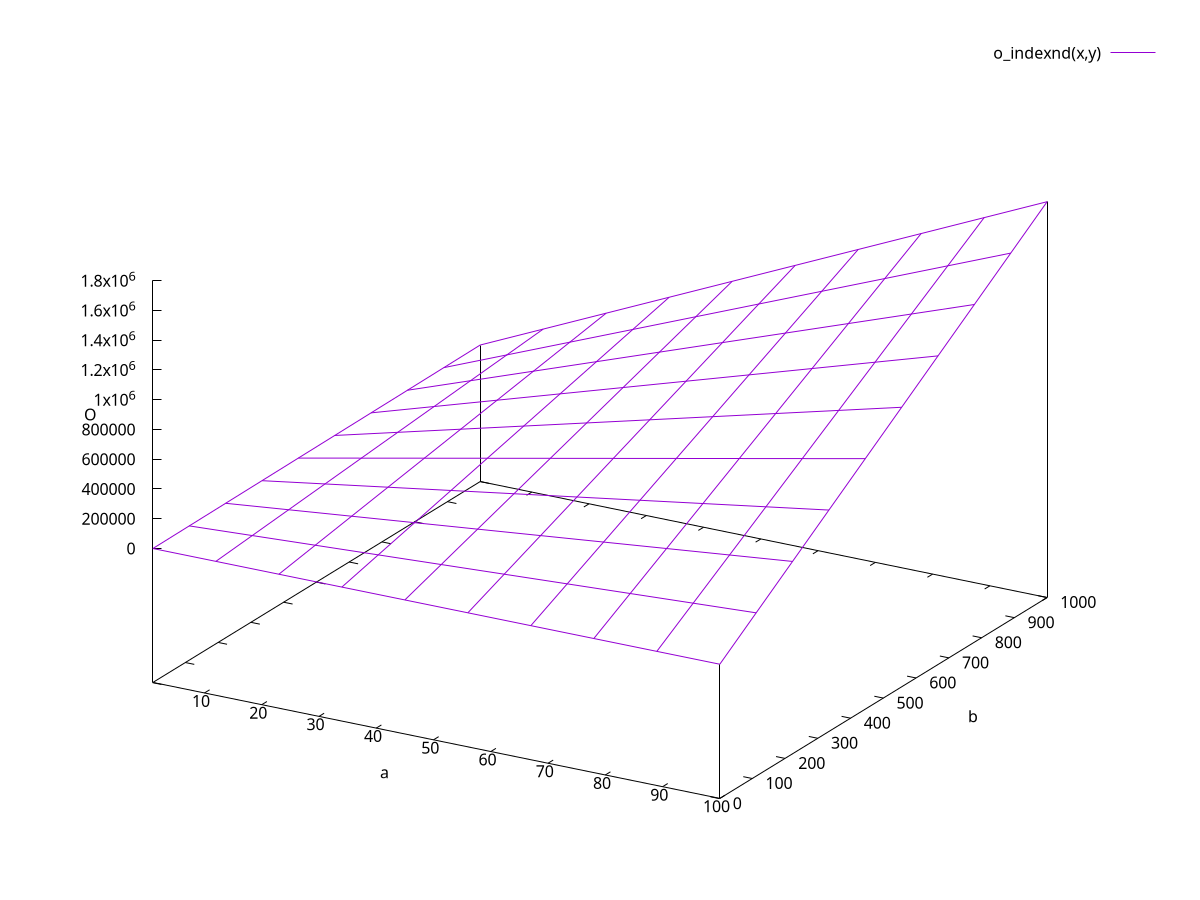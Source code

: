 ##-- EXPLORE:
## + figure out best strategy for implementing tdm-based DiaCollo
##   (terms@date) slicing operation
## + idea:
##    - we have an (m x n) sparse term x doc matrix tdm with l<<(n*m) nnz values
##      ~ assuming uniform (avg) density, we have:
##        * nm = l/m nnz values per term
##        * nn = 1/n nnz values per doc
##    - we get a set of a<m target terms (probably small, a < 100)
##    - we get a set of b<n target docs (probably large-ish, b > 1000)
##    - we want to extract the nnz (a,b) cells from tdm for svdApply
##    - we *may* have:
##      ~ ptr0 for constant access to tdm[a,*] and binsearch(log nm) for tdm[a,b]
##      ~ ptr1 for constant access to tdm[*,b] and binsearch(log nn) for tdm[a,b]

##-- config 1: dta-dc-xpages-map.64.d/tdm.ccs.*
m0=165673;   ##-- m: nterms
n0=540332;   ##-- n: ndocs
l0=44066100; ##-- l: nnz

##-- set config
m=m0; n=n0; l=l0;

nnz(m,l) = (1.0*l)/(1.0*m); ##-- nnz(m,l) : avg nnz/item
max2(a,b) = a > b ? a : b;
min2(a,b) = a < b ? a : b;
zeroes(x,y) = 0;

##-- plot: general
set xlabel "a";
set ylabel "b";
set zlabel "O";
set xrange [1:100];
set yrange [1:1000];

##-- plot: indexnd (a x b)
o_indexnd(a,b) = a*b*log(l);
splot o_indexnd(x,y);

##-- plot: ptr0, ptr1 (ptr1 wins, since (n < m) --> (nnz(n,l) < nnz(m,l))
o_ptr0(a,b) = a*b*log(nnz(m,l));
o_ptr1(a,b) = b*a*log(nnz(n,l));
splot o_ptr0(x,y), o_ptr1(x,y);

##-- plot: indexnd vs ptr1 : ptr1 grows *much* slower
splot o_indexnd(x,y), o_ptr1(x,y);
set view map; set contour; set pm3d; splot o_indexnd(x,y) - o_ptr1(x,y) w pm3d;

##-- plot: nz-intersect (ptr1&ptr2)
o_intersect(a,b) = a*nnz(m,l) + b*nnz(n,l) + max2(nnz(m,l),nnz(n,l))
splot o_intersect(x,y);

##-- plot: indexnd vs nz-intersect vs ptr1

##-- indexnd vs intersect: indexnd better for large b or a (b>~50, a<~6), (a>~50, b<~17), else intersect wins
set view map; set contour; set pm3d; splot o_indexnd(x,y) - o_intersect(x,y);

##-- ptr1 vs intersect: ptr1 better for min(a,b)<100 (a<~70 or b<~80)
set view map; set contour; set pm3d; splot o_ptr1(x,y) - o_intersect(x,y);

## UPSHOT:
## + safest overall behavior seems to be intersect
## + -intersect: requires most cached data (ptr0 + ptr1 = O(2*L))
## + +intersect:
##    ~ ptr0, ptr1 methods each have good growth behavior, but need extra implementation
##    ~ intersect can be done by leveraging existing code (e.g. CCS::Nd::indexNDi(), PDL::intersection())
## + if we're considering extra implementation and need/want minimal data footprint,
##   we might think about an optimized indexND strategy:
##   - give 2 sorted vectors a(nA), b(nB) and ccs (ix(),vals())
##   - perform a batch-wise indexND by:
##     ~ set lo=0, hi=nnz;
##     ~ for each a in a():
##         set a_lb=lb((a,*),ix[lo:hi])     ##-- remember last hi with hi>a as a_hi
##         set a_ub=ub((a,*),ix[a_lb:a_hi])
##         set b_lb=a_lb;
##         foreach b in b():
##           set b_lb=lb((a,b),ix[b_lb:a_ub])
##           if (ix[b_lb]==b) { append out[a,b]=vals[b_lb]; b_lb++; }
##         end foreach b
##         set lo=a_ub;                     ##-- start next a iter after current a
##       end foreach a
##   - this gets us exactly the values we want with no extra data footprint
##   - leverages sorted param vectors a(),b()
##   - a binsearch ~ O(2*log(l))
##     + but if "remember last a_hi" works,
##       ~ the first one will be s.t. like O(log(l) + log(l/m)) = O(2*log(l) - log(m))
##       ~ each additional a[i] binsearch will need to consider O(nA/m) fewer term entries
##         * that means O(nA/m * m/l) = O(nA/l) fewer nnz cells
##         * so O(binsearch(a[i])) ~ O(log(l - i*nA/l) + log((l - i*nA/l)/m))
##                                 = O(2*log(l-i*nA/l) - log(m))
##     + each binsearch(b[li]) is O(log(l/m))
##     + so we get sum_{i=0}^{nA-1} O(a*(2*log(l-i*nA/l) - log(m) + b*log(l/m)))
##   - big problem here is predicting how many nnz values we'll need to allocate!

## o_smartindex
o_smartindex(a,b) = o_smartindex_1(a,b,a-1);
o_smartindex_1(a,b,i) = i < 0 ? 0 : 2*log(l-i*a/l) - log(m) + b*log(l/m) + o_smartindex_1(a,b,i-1);

##-- smartindex much better than indexnd, as expected
unset view; unset contour; unset pm3d; splot o_indexnd(x,y), o_smartindex(x,y);
set view map; set contour; set pm3d; splot o_indexnd(x,y) - o_smartindex(x,y);

##-- o_smartindex looks pretty much identical with o_ptr0
unset view; unset contour; unset pm3d; splot o_ptr0(x,y), o_smartindex(x,y);
unset view; unset contour; unset pm3d; splot o_ptr1(x,y), o_smartindex(x,y);
#
set view map; set contour; set pm3d; splot o_ptr0(x,y) - o_smartindex(x,y);
